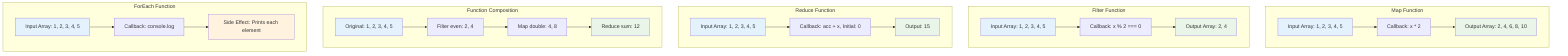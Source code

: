 graph TD
    subgraph "Map Function"
        A1[Input Array: 1, 2, 3, 4, 5]
        A2[Callback: x * 2]
        A3[Output Array: 2, 4, 6, 8, 10]
        
        A1 --> A2 --> A3
    end
    
    subgraph "Filter Function"
        B1[Input Array: 1, 2, 3, 4, 5]
        B2[Callback: x % 2 === 0]
        B3[Output Array: 2, 4]
        
        B1 --> B2 --> B3
    end
    
    subgraph "Reduce Function"
        C1[Input Array: 1, 2, 3, 4, 5]
        C2[Callback: acc + x, Initial: 0]
        C3[Output: 15]
        
        C1 --> C2 --> C3
    end
    
    subgraph "Function Composition"
        D1[Original: 1, 2, 3, 4, 5]
        D2[Filter even: 2, 4]
        D3[Map double: 4, 8]
        D4[Reduce sum: 12]
        
        D1 --> D2 --> D3 --> D4
    end
    
    subgraph "ForEach Function"
        E1[Input Array: 1, 2, 3, 4, 5]
        E2[Callback: console.log]
        E3[Side Effect: Prints each element]
        
        E1 --> E2 --> E3
    end

    %% Styling
    style A1 fill:#e3f2fd
    style A3 fill:#e8f5e8
    style B1 fill:#e3f2fd
    style B3 fill:#e8f5e8
    style C1 fill:#e3f2fd
    style C3 fill:#e8f5e8
    style D1 fill:#e3f2fd
    style D4 fill:#e8f5e8
    style E1 fill:#e3f2fd
    style E3 fill:#fff3e0